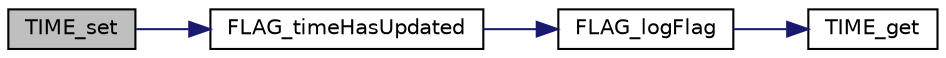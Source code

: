 digraph "TIME_set"
{
 // LATEX_PDF_SIZE
  edge [fontname="Helvetica",fontsize="10",labelfontname="Helvetica",labelfontsize="10"];
  node [fontname="Helvetica",fontsize="10",shape=record];
  rankdir="LR";
  Node1 [label="TIME_set",height=0.2,width=0.4,color="black", fillcolor="grey75", style="filled", fontcolor="black",tooltip=" "];
  Node1 -> Node2 [color="midnightblue",fontsize="10",style="solid",fontname="Helvetica"];
  Node2 [label="FLAG_timeHasUpdated",height=0.2,width=0.4,color="black", fillcolor="white", style="filled",URL="$flag_8c.html#ac472ddbe41e156a7174f926287a43c4b",tooltip=" "];
  Node2 -> Node3 [color="midnightblue",fontsize="10",style="solid",fontname="Helvetica"];
  Node3 [label="FLAG_logFlag",height=0.2,width=0.4,color="black", fillcolor="white", style="filled",URL="$flag_8c.html#aa1dbaf2631cf74d8be01d658469703bd",tooltip=" "];
  Node3 -> Node4 [color="midnightblue",fontsize="10",style="solid",fontname="Helvetica"];
  Node4 [label="TIME_get",height=0.2,width=0.4,color="black", fillcolor="white", style="filled",URL="$time_8c.html#a1ca2585daaf0d210adde4129c7454bee",tooltip=" "];
}
